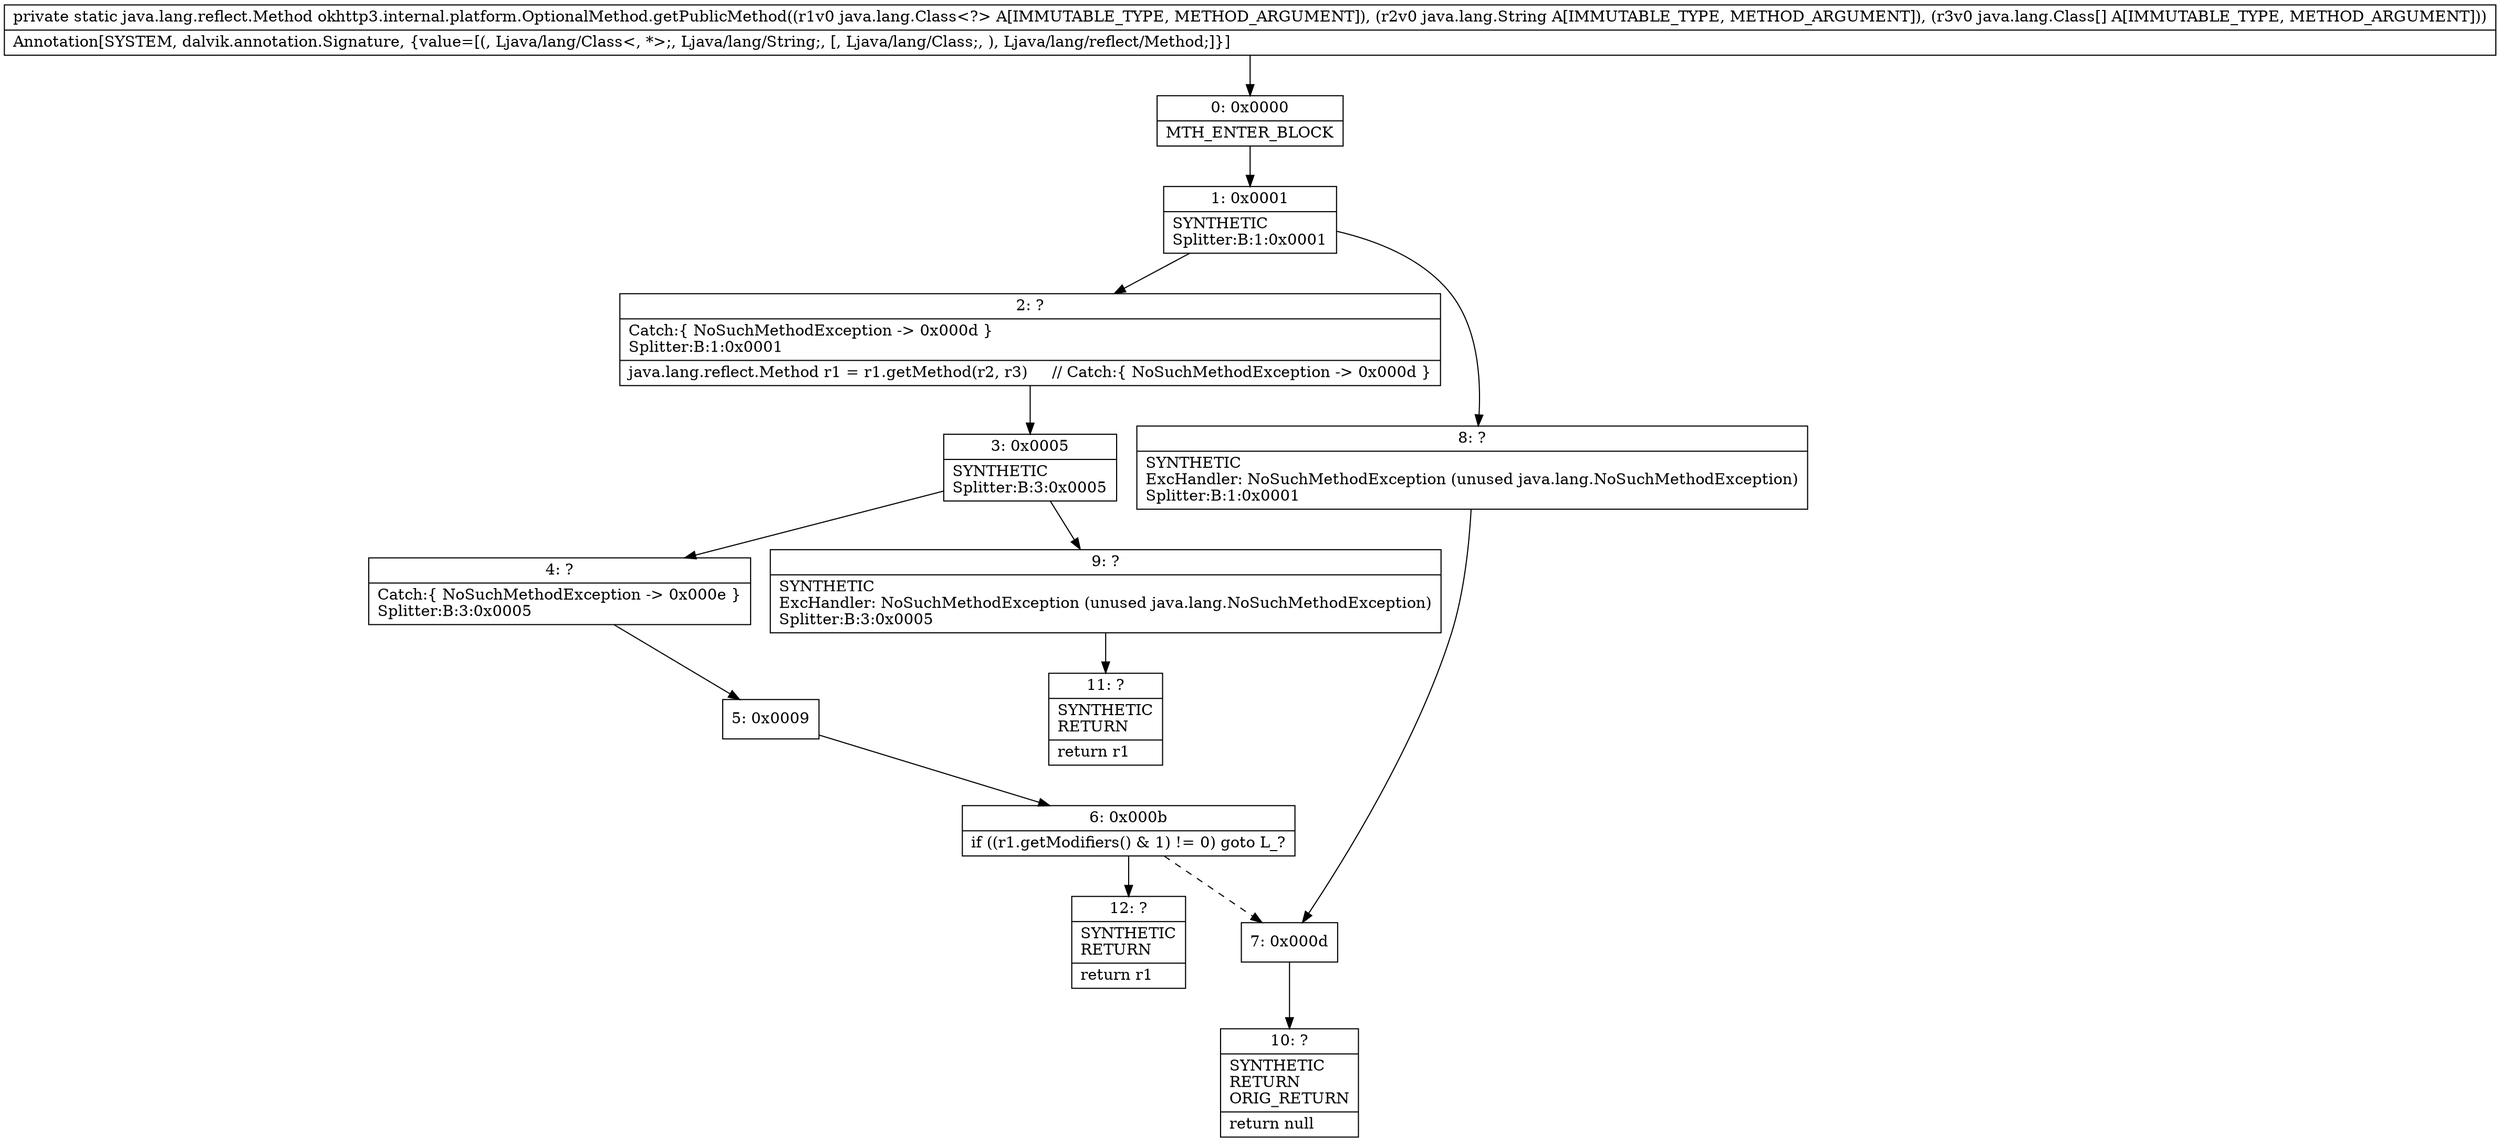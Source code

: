 digraph "CFG forokhttp3.internal.platform.OptionalMethod.getPublicMethod(Ljava\/lang\/Class;Ljava\/lang\/String;[Ljava\/lang\/Class;)Ljava\/lang\/reflect\/Method;" {
Node_0 [shape=record,label="{0\:\ 0x0000|MTH_ENTER_BLOCK\l}"];
Node_1 [shape=record,label="{1\:\ 0x0001|SYNTHETIC\lSplitter:B:1:0x0001\l}"];
Node_2 [shape=record,label="{2\:\ ?|Catch:\{ NoSuchMethodException \-\> 0x000d \}\lSplitter:B:1:0x0001\l|java.lang.reflect.Method r1 = r1.getMethod(r2, r3)     \/\/ Catch:\{ NoSuchMethodException \-\> 0x000d \}\l}"];
Node_3 [shape=record,label="{3\:\ 0x0005|SYNTHETIC\lSplitter:B:3:0x0005\l}"];
Node_4 [shape=record,label="{4\:\ ?|Catch:\{ NoSuchMethodException \-\> 0x000e \}\lSplitter:B:3:0x0005\l}"];
Node_5 [shape=record,label="{5\:\ 0x0009}"];
Node_6 [shape=record,label="{6\:\ 0x000b|if ((r1.getModifiers() & 1) != 0) goto L_?\l}"];
Node_7 [shape=record,label="{7\:\ 0x000d}"];
Node_8 [shape=record,label="{8\:\ ?|SYNTHETIC\lExcHandler: NoSuchMethodException (unused java.lang.NoSuchMethodException)\lSplitter:B:1:0x0001\l}"];
Node_9 [shape=record,label="{9\:\ ?|SYNTHETIC\lExcHandler: NoSuchMethodException (unused java.lang.NoSuchMethodException)\lSplitter:B:3:0x0005\l}"];
Node_10 [shape=record,label="{10\:\ ?|SYNTHETIC\lRETURN\lORIG_RETURN\l|return null\l}"];
Node_11 [shape=record,label="{11\:\ ?|SYNTHETIC\lRETURN\l|return r1\l}"];
Node_12 [shape=record,label="{12\:\ ?|SYNTHETIC\lRETURN\l|return r1\l}"];
MethodNode[shape=record,label="{private static java.lang.reflect.Method okhttp3.internal.platform.OptionalMethod.getPublicMethod((r1v0 java.lang.Class\<?\> A[IMMUTABLE_TYPE, METHOD_ARGUMENT]), (r2v0 java.lang.String A[IMMUTABLE_TYPE, METHOD_ARGUMENT]), (r3v0 java.lang.Class[] A[IMMUTABLE_TYPE, METHOD_ARGUMENT]))  | Annotation[SYSTEM, dalvik.annotation.Signature, \{value=[(, Ljava\/lang\/Class\<, *\>;, Ljava\/lang\/String;, [, Ljava\/lang\/Class;, ), Ljava\/lang\/reflect\/Method;]\}]\l}"];
MethodNode -> Node_0;
Node_0 -> Node_1;
Node_1 -> Node_2;
Node_1 -> Node_8;
Node_2 -> Node_3;
Node_3 -> Node_4;
Node_3 -> Node_9;
Node_4 -> Node_5;
Node_5 -> Node_6;
Node_6 -> Node_7[style=dashed];
Node_6 -> Node_12;
Node_7 -> Node_10;
Node_8 -> Node_7;
Node_9 -> Node_11;
}

